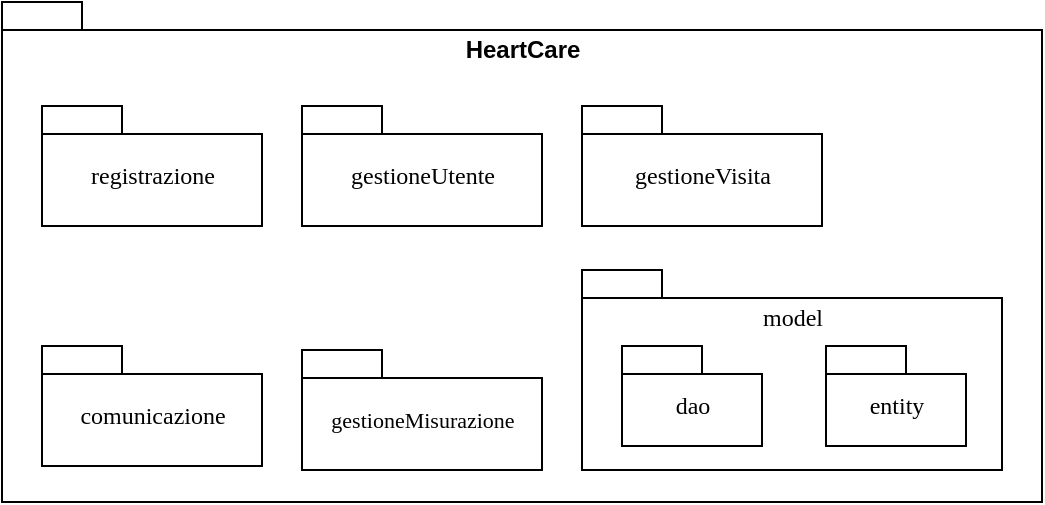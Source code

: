 <mxfile version="16.5.1" type="device"><diagram id="zWGUZNx1Qt6C54gArllF" name="Pagina-1"><mxGraphModel dx="754" dy="570" grid="1" gridSize="10" guides="1" tooltips="1" connect="1" arrows="1" fold="1" page="1" pageScale="1" pageWidth="583" pageHeight="827" math="0" shadow="0"><root><mxCell id="0"/><mxCell id="1" parent="0"/><mxCell id="jzSfWSF5DtqP3ANFDLZ6-1" value="HeartCare" style="shape=folder;fontStyle=1;spacingTop=10;tabWidth=40;tabHeight=14;tabPosition=left;html=1;verticalAlign=top;" vertex="1" parent="1"><mxGeometry x="10" y="200" width="520" height="250" as="geometry"/></mxCell><mxCell id="jzSfWSF5DtqP3ANFDLZ6-2" value="&lt;font face=&quot;Verdana&quot; style=&quot;font-weight: normal&quot;&gt;model&lt;/font&gt;" style="shape=folder;fontStyle=1;spacingTop=10;tabWidth=40;tabHeight=14;tabPosition=left;html=1;verticalAlign=top;" vertex="1" parent="1"><mxGeometry x="300" y="334" width="210" height="100" as="geometry"/></mxCell><mxCell id="jzSfWSF5DtqP3ANFDLZ6-3" value="&lt;span style=&quot;font-weight: normal&quot;&gt;dao&lt;/span&gt;" style="shape=folder;fontStyle=1;spacingTop=10;tabWidth=40;tabHeight=14;tabPosition=left;html=1;fontFamily=Verdana;" vertex="1" parent="1"><mxGeometry x="320" y="372" width="70" height="50" as="geometry"/></mxCell><mxCell id="jzSfWSF5DtqP3ANFDLZ6-4" value="&lt;span style=&quot;font-weight: normal&quot;&gt;entity&lt;/span&gt;" style="shape=folder;fontStyle=1;spacingTop=10;tabWidth=40;tabHeight=14;tabPosition=left;html=1;fontFamily=Verdana;" vertex="1" parent="1"><mxGeometry x="422" y="372" width="70" height="50" as="geometry"/></mxCell><mxCell id="jzSfWSF5DtqP3ANFDLZ6-5" value="&lt;span style=&quot;font-weight: normal&quot;&gt;registrazione&lt;/span&gt;" style="shape=folder;fontStyle=1;spacingTop=10;tabWidth=40;tabHeight=14;tabPosition=left;html=1;fontFamily=Verdana;" vertex="1" parent="1"><mxGeometry x="30" y="252" width="110" height="60" as="geometry"/></mxCell><mxCell id="jzSfWSF5DtqP3ANFDLZ6-6" value="gestioneUtente" style="shape=folder;fontStyle=0;spacingTop=10;tabWidth=40;tabHeight=14;tabPosition=left;html=1;fontFamily=Verdana;" vertex="1" parent="1"><mxGeometry x="160" y="252" width="120" height="60" as="geometry"/></mxCell><mxCell id="jzSfWSF5DtqP3ANFDLZ6-7" value="&lt;span style=&quot;font-weight: normal&quot;&gt;gestioneVisita&lt;/span&gt;" style="shape=folder;fontStyle=1;spacingTop=10;tabWidth=40;tabHeight=14;tabPosition=left;html=1;fontFamily=Verdana;" vertex="1" parent="1"><mxGeometry x="300" y="252" width="120" height="60" as="geometry"/></mxCell><mxCell id="jzSfWSF5DtqP3ANFDLZ6-8" value="&lt;span style=&quot;font-weight: normal&quot;&gt;&lt;font style=&quot;font-size: 11px&quot;&gt;gestioneMisurazione&lt;/font&gt;&lt;/span&gt;" style="shape=folder;fontStyle=1;spacingTop=10;tabWidth=40;tabHeight=14;tabPosition=left;html=1;fontFamily=Verdana;" vertex="1" parent="1"><mxGeometry x="160" y="374" width="120" height="60" as="geometry"/></mxCell><mxCell id="jzSfWSF5DtqP3ANFDLZ6-9" value="&lt;span style=&quot;font-weight: normal&quot;&gt;comunicazione&lt;/span&gt;" style="shape=folder;fontStyle=1;spacingTop=10;tabWidth=40;tabHeight=14;tabPosition=left;html=1;fontFamily=Verdana;" vertex="1" parent="1"><mxGeometry x="30" y="372" width="110" height="60" as="geometry"/></mxCell></root></mxGraphModel></diagram></mxfile>